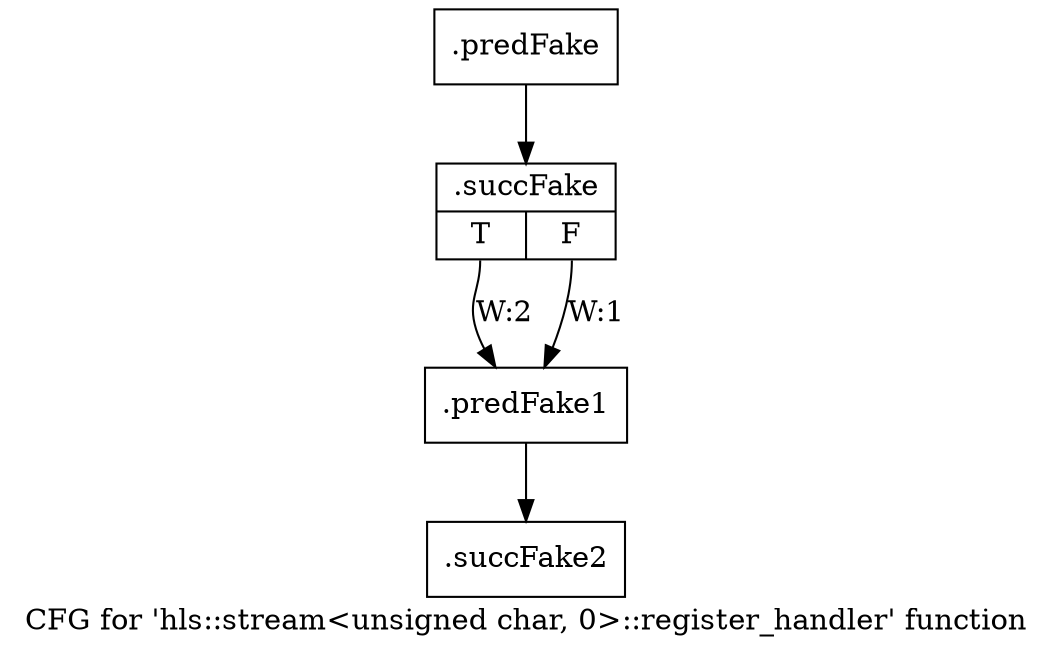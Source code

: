 digraph "CFG for 'hls::stream\<unsigned char, 0\>::register_handler' function" {
	label="CFG for 'hls::stream\<unsigned char, 0\>::register_handler' function";

	Node0x5234c70 [shape=record,filename="",linenumber="",label="{.predFake}"];
	Node0x5234c70 -> Node0x52d8e90[ callList="" memoryops="" filename="/home/akhilkushe/Xilinx/Vitis_HLS/2021.2/include/hls_stream_thread_unsafe.h" execusionnum="1"];
	Node0x52d8e90 [shape=record,filename="/home/akhilkushe/Xilinx/Vitis_HLS/2021.2/include/hls_stream_thread_unsafe.h",linenumber="270",label="{.succFake|{<s0>T|<s1>F}}"];
	Node0x52d8e90:s0 -> Node0x5236780[label="W:2" callList="" memoryops="" filename="/home/akhilkushe/Xilinx/Vitis_HLS/2021.2/include/hls_stream_thread_unsafe.h" execusionnum="1"];
	Node0x52d8e90:s1 -> Node0x5236780[label="W:1"];
	Node0x5236780 [shape=record,filename="/home/akhilkushe/Xilinx/Vitis_HLS/2021.2/include/hls_stream_thread_unsafe.h",linenumber="272",label="{.predFake1}"];
	Node0x5236780 -> Node0x52d8ff0[ callList="" memoryops="" filename="/home/akhilkushe/Xilinx/Vitis_HLS/2021.2/include/hls_stream_thread_unsafe.h" execusionnum="1"];
	Node0x52d8ff0 [shape=record,filename="/home/akhilkushe/Xilinx/Vitis_HLS/2021.2/include/hls_stream_thread_unsafe.h",linenumber="273",label="{.succFake2}"];
}
